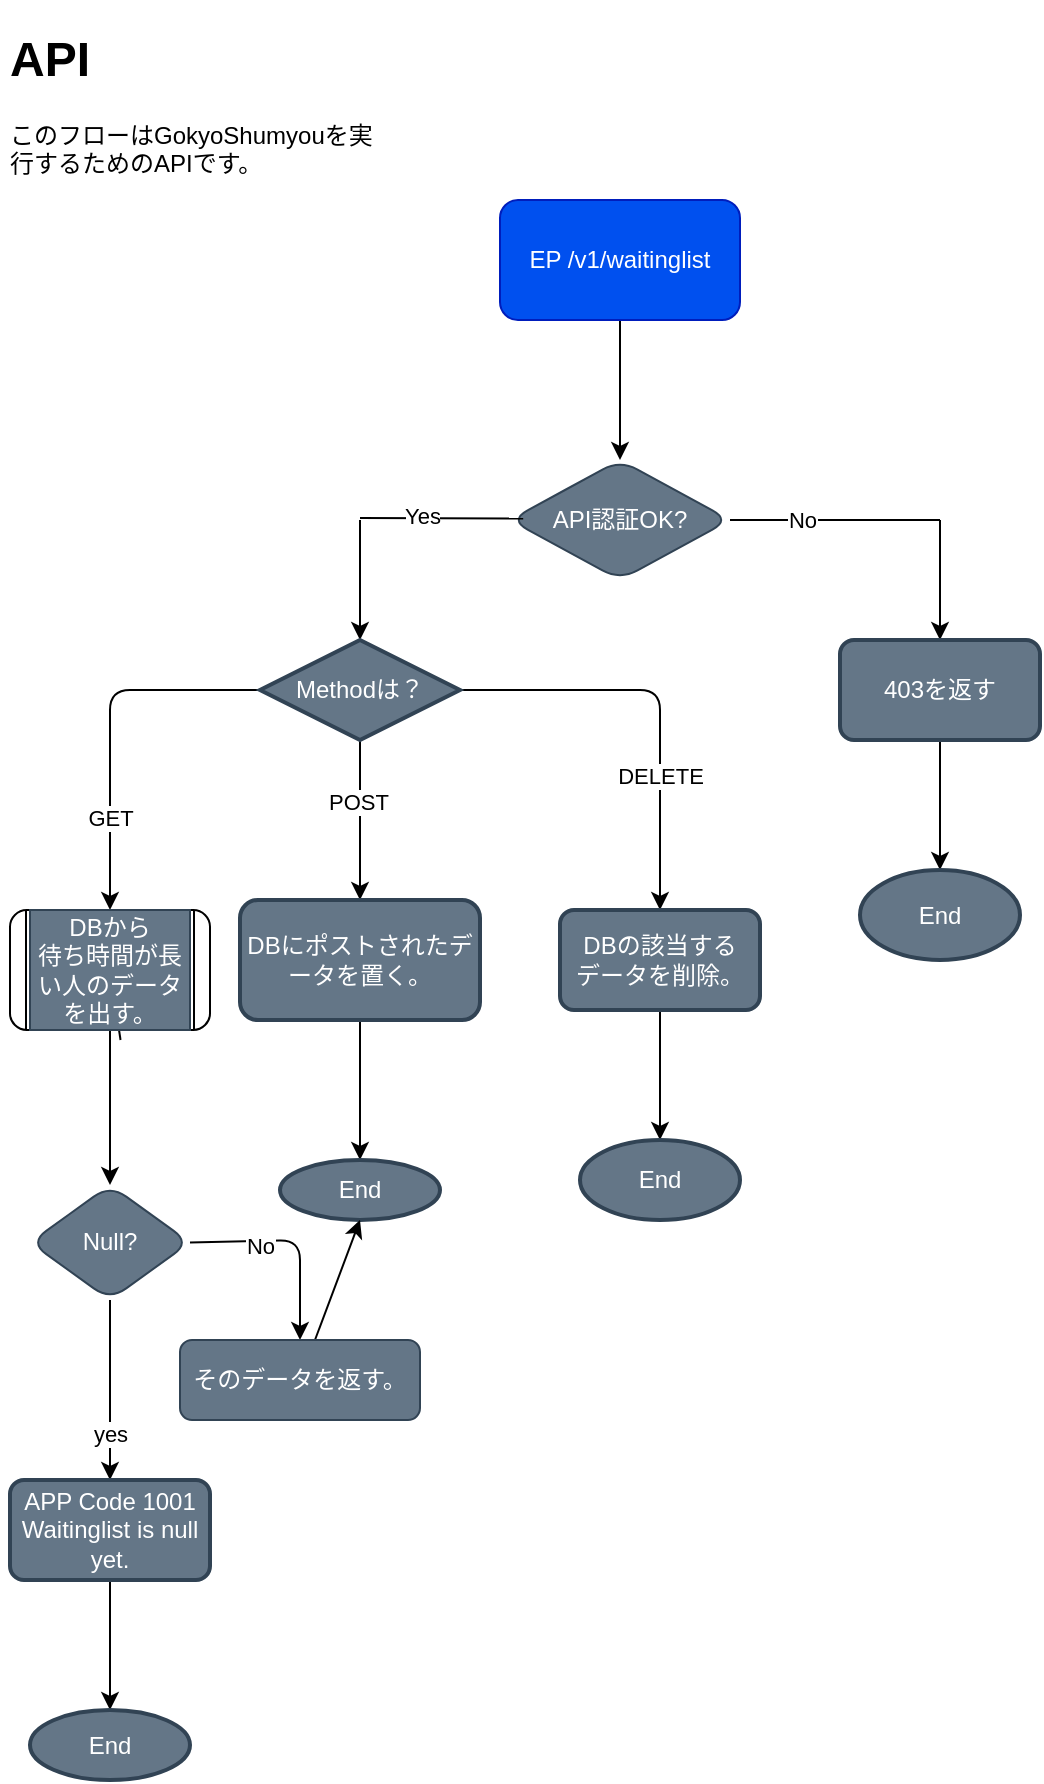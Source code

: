 <mxfile>
    <diagram id="38ZSjATZTCBm9n9e23Pm" name="ページ1">
        <mxGraphModel dx="140" dy="2183" grid="1" gridSize="10" guides="1" tooltips="1" connect="1" arrows="1" fold="1" page="1" pageScale="1" pageWidth="1600" pageHeight="900" math="0" shadow="0">
            <root>
                <mxCell id="0"/>
                <mxCell id="1" parent="0"/>
                <mxCell id="5" value="&lt;h1&gt;API&lt;/h1&gt;&lt;p&gt;このフローはGokyoShumyouを実行するためのAPIです。&lt;/p&gt;" style="text;html=1;strokeColor=none;fillColor=none;spacing=5;spacingTop=-20;whiteSpace=wrap;overflow=hidden;rounded=0;" parent="1" vertex="1">
                    <mxGeometry x="10" y="-1790" width="190" height="90" as="geometry"/>
                </mxCell>
                <mxCell id="17" value="" style="edgeStyle=none;html=1;" parent="1" source="15" target="16" edge="1">
                    <mxGeometry relative="1" as="geometry"/>
                </mxCell>
                <mxCell id="15" value="EP /v1/waitinglist" style="rounded=1;whiteSpace=wrap;html=1;fillColor=#0050ef;fontColor=#ffffff;strokeColor=#001DBC;" parent="1" vertex="1">
                    <mxGeometry x="260" y="-1700" width="120" height="60" as="geometry"/>
                </mxCell>
                <mxCell id="16" value="API認証OK?" style="rhombus;whiteSpace=wrap;html=1;rounded=1;fillColor=#647687;strokeColor=#314354;fontColor=#ffffff;" parent="1" vertex="1">
                    <mxGeometry x="265" y="-1570" width="110" height="60" as="geometry"/>
                </mxCell>
                <mxCell id="21" value="" style="endArrow=none;html=1;exitX=1;exitY=0.5;exitDx=0;exitDy=0;" parent="1" source="16" edge="1">
                    <mxGeometry width="50" height="50" relative="1" as="geometry">
                        <mxPoint x="510" y="-1440" as="sourcePoint"/>
                        <mxPoint x="480" y="-1540" as="targetPoint"/>
                    </mxGeometry>
                </mxCell>
                <mxCell id="24" value="No" style="edgeLabel;html=1;align=center;verticalAlign=middle;resizable=0;points=[];" parent="21" vertex="1" connectable="0">
                    <mxGeometry x="-0.317" relative="1" as="geometry">
                        <mxPoint as="offset"/>
                    </mxGeometry>
                </mxCell>
                <mxCell id="22" value="" style="endArrow=classic;html=1;entryX=0.5;entryY=0;entryDx=0;entryDy=0;" parent="1" target="23" edge="1">
                    <mxGeometry width="50" height="50" relative="1" as="geometry">
                        <mxPoint x="480" y="-1540" as="sourcePoint"/>
                        <mxPoint x="450" y="-1480" as="targetPoint"/>
                    </mxGeometry>
                </mxCell>
                <mxCell id="26" value="" style="edgeStyle=none;html=1;" parent="1" source="23" target="25" edge="1">
                    <mxGeometry relative="1" as="geometry"/>
                </mxCell>
                <mxCell id="23" value="403を返す" style="rounded=1;whiteSpace=wrap;html=1;absoluteArcSize=1;arcSize=14;strokeWidth=2;fillColor=#647687;fontColor=#ffffff;strokeColor=#314354;" parent="1" vertex="1">
                    <mxGeometry x="430" y="-1480" width="100" height="50" as="geometry"/>
                </mxCell>
                <mxCell id="25" value="End" style="ellipse;whiteSpace=wrap;html=1;fillColor=#647687;strokeColor=#314354;fontColor=#ffffff;rounded=1;arcSize=14;strokeWidth=2;" parent="1" vertex="1">
                    <mxGeometry x="440" y="-1365" width="80" height="45" as="geometry"/>
                </mxCell>
                <mxCell id="28" value="" style="endArrow=none;html=1;entryX=0.06;entryY=0.487;entryDx=0;entryDy=0;entryPerimeter=0;" parent="1" target="16" edge="1">
                    <mxGeometry width="50" height="50" relative="1" as="geometry">
                        <mxPoint x="190" y="-1541" as="sourcePoint"/>
                        <mxPoint x="390" y="-1490" as="targetPoint"/>
                    </mxGeometry>
                </mxCell>
                <mxCell id="30" value="Yes" style="edgeLabel;html=1;align=center;verticalAlign=middle;resizable=0;points=[];" parent="28" vertex="1" connectable="0">
                    <mxGeometry x="-0.247" y="1" relative="1" as="geometry">
                        <mxPoint as="offset"/>
                    </mxGeometry>
                </mxCell>
                <mxCell id="29" value="" style="endArrow=classic;html=1;entryX=0.5;entryY=0;entryDx=0;entryDy=0;entryPerimeter=0;" parent="1" target="31" edge="1">
                    <mxGeometry width="50" height="50" relative="1" as="geometry">
                        <mxPoint x="190" y="-1540" as="sourcePoint"/>
                        <mxPoint x="210" y="-1480" as="targetPoint"/>
                    </mxGeometry>
                </mxCell>
                <mxCell id="36" value="" style="edgeStyle=none;html=1;" parent="1" source="31" target="35" edge="1">
                    <mxGeometry relative="1" as="geometry"/>
                </mxCell>
                <mxCell id="39" value="POST" style="edgeLabel;html=1;align=center;verticalAlign=middle;resizable=0;points=[];" parent="36" vertex="1" connectable="0">
                    <mxGeometry x="-0.223" y="-1" relative="1" as="geometry">
                        <mxPoint as="offset"/>
                    </mxGeometry>
                </mxCell>
                <mxCell id="37" style="edgeStyle=none;html=1;exitX=1;exitY=0.5;exitDx=0;exitDy=0;exitPerimeter=0;entryX=0.5;entryY=0;entryDx=0;entryDy=0;" parent="1" source="31" target="42" edge="1">
                    <mxGeometry relative="1" as="geometry">
                        <mxPoint x="340" y="-1360" as="targetPoint"/>
                        <Array as="points">
                            <mxPoint x="340" y="-1455"/>
                        </Array>
                    </mxGeometry>
                </mxCell>
                <mxCell id="43" value="DELETE" style="edgeLabel;html=1;align=center;verticalAlign=middle;resizable=0;points=[];" parent="37" vertex="1" connectable="0">
                    <mxGeometry x="0.359" relative="1" as="geometry">
                        <mxPoint as="offset"/>
                    </mxGeometry>
                </mxCell>
                <mxCell id="46" style="edgeStyle=none;html=1;exitX=0;exitY=0.5;exitDx=0;exitDy=0;exitPerimeter=0;entryX=0.5;entryY=0;entryDx=0;entryDy=0;" parent="1" source="31" edge="1">
                    <mxGeometry relative="1" as="geometry">
                        <mxPoint x="65" y="-1345" as="targetPoint"/>
                        <Array as="points">
                            <mxPoint x="65" y="-1455"/>
                        </Array>
                    </mxGeometry>
                </mxCell>
                <mxCell id="49" value="GET" style="edgeLabel;html=1;align=center;verticalAlign=middle;resizable=0;points=[];" parent="46" vertex="1" connectable="0">
                    <mxGeometry x="0.5" relative="1" as="geometry">
                        <mxPoint as="offset"/>
                    </mxGeometry>
                </mxCell>
                <mxCell id="31" value="Methodは？" style="strokeWidth=2;html=1;shape=mxgraph.flowchart.decision;whiteSpace=wrap;fillColor=#647687;fontColor=#ffffff;strokeColor=#314354;" parent="1" vertex="1">
                    <mxGeometry x="140" y="-1480" width="100" height="50" as="geometry"/>
                </mxCell>
                <mxCell id="41" value="" style="edgeStyle=none;html=1;" parent="1" source="35" target="40" edge="1">
                    <mxGeometry relative="1" as="geometry"/>
                </mxCell>
                <mxCell id="35" value="DBにポストされたデータを置く。" style="whiteSpace=wrap;html=1;fillColor=#647687;strokeColor=#314354;fontColor=#ffffff;strokeWidth=2;rounded=1;" parent="1" vertex="1">
                    <mxGeometry x="130" y="-1350" width="120" height="60" as="geometry"/>
                </mxCell>
                <mxCell id="40" value="End" style="ellipse;whiteSpace=wrap;html=1;fillColor=#647687;strokeColor=#314354;fontColor=#ffffff;strokeWidth=2;" parent="1" vertex="1">
                    <mxGeometry x="150" y="-1220" width="80" height="30" as="geometry"/>
                </mxCell>
                <mxCell id="45" value="" style="edgeStyle=none;html=1;" parent="1" source="42" target="44" edge="1">
                    <mxGeometry relative="1" as="geometry"/>
                </mxCell>
                <mxCell id="42" value="DBの該当する&lt;br&gt;データを削除。" style="rounded=1;whiteSpace=wrap;html=1;absoluteArcSize=1;arcSize=14;strokeWidth=2;fillColor=#647687;fontColor=#ffffff;strokeColor=#314354;" parent="1" vertex="1">
                    <mxGeometry x="290" y="-1345" width="100" height="50" as="geometry"/>
                </mxCell>
                <mxCell id="44" value="End" style="ellipse;whiteSpace=wrap;html=1;fillColor=#647687;strokeColor=#314354;fontColor=#ffffff;rounded=1;arcSize=14;strokeWidth=2;" parent="1" vertex="1">
                    <mxGeometry x="300" y="-1230" width="80" height="40" as="geometry"/>
                </mxCell>
                <mxCell id="53" value="" style="edgeStyle=none;html=1;startArrow=none;" parent="1" source="69" target="52" edge="1">
                    <mxGeometry relative="1" as="geometry"/>
                </mxCell>
                <mxCell id="56" value="" style="edgeStyle=none;html=1;exitX=1;exitY=0.5;exitDx=0;exitDy=0;entryX=0.5;entryY=0;entryDx=0;entryDy=0;" parent="1" source="52" target="57" edge="1">
                    <mxGeometry relative="1" as="geometry">
                        <mxPoint x="160" y="-1130" as="targetPoint"/>
                        <Array as="points">
                            <mxPoint x="160" y="-1180"/>
                        </Array>
                    </mxGeometry>
                </mxCell>
                <mxCell id="59" value="No" style="edgeLabel;html=1;align=center;verticalAlign=middle;resizable=0;points=[];" parent="56" vertex="1" connectable="0">
                    <mxGeometry x="-0.332" y="-2" relative="1" as="geometry">
                        <mxPoint as="offset"/>
                    </mxGeometry>
                </mxCell>
                <mxCell id="61" style="edgeStyle=none;html=1;" parent="1" source="52" edge="1">
                    <mxGeometry relative="1" as="geometry">
                        <mxPoint x="65" y="-1060" as="targetPoint"/>
                    </mxGeometry>
                </mxCell>
                <mxCell id="66" value="yes" style="edgeLabel;html=1;align=center;verticalAlign=middle;resizable=0;points=[];" parent="61" vertex="1" connectable="0">
                    <mxGeometry x="0.486" y="4" relative="1" as="geometry">
                        <mxPoint x="-4" as="offset"/>
                    </mxGeometry>
                </mxCell>
                <mxCell id="52" value="Null?" style="rhombus;whiteSpace=wrap;html=1;rounded=1;fillColor=#647687;fontColor=#ffffff;strokeColor=#314354;" parent="1" vertex="1">
                    <mxGeometry x="25" y="-1207.5" width="80" height="57.5" as="geometry"/>
                </mxCell>
                <mxCell id="67" style="edgeStyle=none;html=1;entryX=0.5;entryY=1;entryDx=0;entryDy=0;" parent="1" source="57" target="40" edge="1">
                    <mxGeometry relative="1" as="geometry"/>
                </mxCell>
                <mxCell id="57" value="そのデータを返す。" style="rounded=1;whiteSpace=wrap;html=1;fillColor=#647687;fontColor=#ffffff;strokeColor=#314354;" parent="1" vertex="1">
                    <mxGeometry x="100" y="-1130" width="120" height="40" as="geometry"/>
                </mxCell>
                <mxCell id="64" value="" style="edgeStyle=none;html=1;" parent="1" source="62" target="63" edge="1">
                    <mxGeometry relative="1" as="geometry"/>
                </mxCell>
                <mxCell id="62" value="APP Code 1001&lt;br&gt;Waitinglist is null yet." style="rounded=1;whiteSpace=wrap;html=1;absoluteArcSize=1;arcSize=14;strokeWidth=2;fillColor=#647687;fontColor=#ffffff;strokeColor=#314354;" parent="1" vertex="1">
                    <mxGeometry x="15" y="-1060" width="100" height="50" as="geometry"/>
                </mxCell>
                <mxCell id="63" value="End" style="ellipse;whiteSpace=wrap;html=1;rounded=1;arcSize=14;strokeWidth=2;fillColor=#647687;fontColor=#ffffff;strokeColor=#314354;" parent="1" vertex="1">
                    <mxGeometry x="25" y="-945" width="80" height="35" as="geometry"/>
                </mxCell>
                <mxCell id="70" value="" style="edgeStyle=none;html=1;endArrow=none;" parent="1" target="69" edge="1">
                    <mxGeometry relative="1" as="geometry">
                        <mxPoint x="70.27" y="-1280" as="sourcePoint"/>
                        <mxPoint x="65" y="-1207.5" as="targetPoint"/>
                    </mxGeometry>
                </mxCell>
                <mxCell id="69" value="" style="verticalLabelPosition=bottom;verticalAlign=top;html=1;shape=process;whiteSpace=wrap;rounded=1;size=0;arcSize=14;glass=0;" parent="1" vertex="1">
                    <mxGeometry x="15" y="-1345" width="100" height="60" as="geometry"/>
                </mxCell>
                <mxCell id="71" value="&lt;span style=&quot;color: rgb(255, 255, 255);&quot;&gt;DBから&lt;/span&gt;&lt;br style=&quot;color: rgb(255, 255, 255);&quot;&gt;&lt;span style=&quot;color: rgb(255, 255, 255);&quot;&gt;待ち時間が長い人のデータを出す。&lt;/span&gt;" style="rounded=0;whiteSpace=wrap;html=1;fillColor=#647687;fontColor=#ffffff;strokeColor=#314354;" parent="1" vertex="1">
                    <mxGeometry x="25" y="-1345" width="80" height="60" as="geometry"/>
                </mxCell>
            </root>
        </mxGraphModel>
    </diagram>
</mxfile>